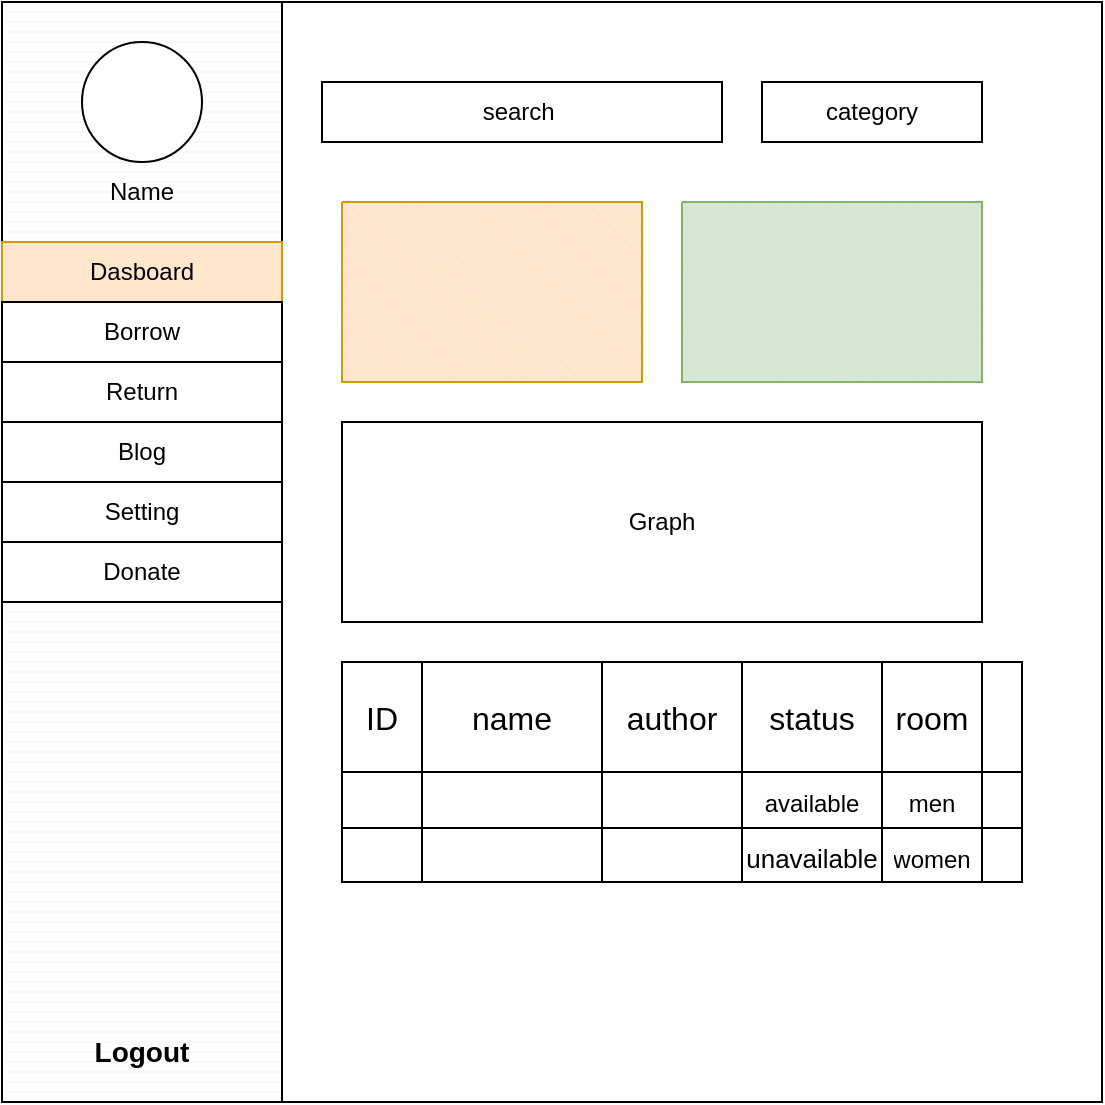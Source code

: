 <mxfile version="23.1.6" type="device">
  <diagram name="Page-1" id="sgOUJW5Z0-Xdx17gPhFr">
    <mxGraphModel dx="724" dy="360" grid="1" gridSize="10" guides="1" tooltips="1" connect="1" arrows="1" fold="1" page="1" pageScale="1" pageWidth="850" pageHeight="1100" math="0" shadow="0">
      <root>
        <mxCell id="0" />
        <mxCell id="1" parent="0" />
        <mxCell id="XtcxbvYK22tCAOQ2OVT7-1" value="" style="whiteSpace=wrap;html=1;aspect=fixed;strokeColor=#000000;" vertex="1" parent="1">
          <mxGeometry x="40" y="60" width="550" height="550" as="geometry" />
        </mxCell>
        <mxCell id="XtcxbvYK22tCAOQ2OVT7-6" value="" style="shape=table;startSize=0;container=1;collapsible=0;childLayout=tableLayout;fontSize=16;gradientColor=none;" vertex="1" parent="1">
          <mxGeometry x="210" y="390" width="200" height="110" as="geometry" />
        </mxCell>
        <mxCell id="XtcxbvYK22tCAOQ2OVT7-7" value="" style="shape=tableRow;horizontal=0;startSize=0;swimlaneHead=0;swimlaneBody=0;strokeColor=inherit;top=0;left=0;bottom=0;right=0;collapsible=0;dropTarget=0;fillColor=none;points=[[0,0.5],[1,0.5]];portConstraint=eastwest;fontSize=16;" vertex="1" parent="XtcxbvYK22tCAOQ2OVT7-6">
          <mxGeometry width="200" height="55" as="geometry" />
        </mxCell>
        <mxCell id="XtcxbvYK22tCAOQ2OVT7-8" value="ID" style="shape=partialRectangle;html=1;whiteSpace=wrap;connectable=0;strokeColor=inherit;overflow=hidden;fillColor=none;top=0;left=0;bottom=0;right=0;pointerEvents=1;fontSize=16;" vertex="1" parent="XtcxbvYK22tCAOQ2OVT7-7">
          <mxGeometry width="40" height="55" as="geometry">
            <mxRectangle width="40" height="55" as="alternateBounds" />
          </mxGeometry>
        </mxCell>
        <mxCell id="XtcxbvYK22tCAOQ2OVT7-9" value="name" style="shape=partialRectangle;html=1;whiteSpace=wrap;connectable=0;strokeColor=inherit;overflow=hidden;fillColor=none;top=0;left=0;bottom=0;right=0;pointerEvents=1;fontSize=16;" vertex="1" parent="XtcxbvYK22tCAOQ2OVT7-7">
          <mxGeometry x="40" width="90" height="55" as="geometry">
            <mxRectangle width="90" height="55" as="alternateBounds" />
          </mxGeometry>
        </mxCell>
        <mxCell id="XtcxbvYK22tCAOQ2OVT7-10" value="author" style="shape=partialRectangle;html=1;whiteSpace=wrap;connectable=0;strokeColor=inherit;overflow=hidden;fillColor=none;top=0;left=0;bottom=0;right=0;pointerEvents=1;fontSize=16;" vertex="1" parent="XtcxbvYK22tCAOQ2OVT7-7">
          <mxGeometry x="130" width="70" height="55" as="geometry">
            <mxRectangle width="70" height="55" as="alternateBounds" />
          </mxGeometry>
        </mxCell>
        <mxCell id="XtcxbvYK22tCAOQ2OVT7-11" value="" style="shape=tableRow;horizontal=0;startSize=0;swimlaneHead=0;swimlaneBody=0;strokeColor=inherit;top=0;left=0;bottom=0;right=0;collapsible=0;dropTarget=0;fillColor=none;points=[[0,0.5],[1,0.5]];portConstraint=eastwest;fontSize=16;" vertex="1" parent="XtcxbvYK22tCAOQ2OVT7-6">
          <mxGeometry y="55" width="200" height="28" as="geometry" />
        </mxCell>
        <mxCell id="XtcxbvYK22tCAOQ2OVT7-12" value="" style="shape=partialRectangle;html=1;whiteSpace=wrap;connectable=0;strokeColor=inherit;overflow=hidden;fillColor=none;top=0;left=0;bottom=0;right=0;pointerEvents=1;fontSize=16;" vertex="1" parent="XtcxbvYK22tCAOQ2OVT7-11">
          <mxGeometry width="40" height="28" as="geometry">
            <mxRectangle width="40" height="28" as="alternateBounds" />
          </mxGeometry>
        </mxCell>
        <mxCell id="XtcxbvYK22tCAOQ2OVT7-13" value="" style="shape=partialRectangle;html=1;whiteSpace=wrap;connectable=0;strokeColor=inherit;overflow=hidden;fillColor=none;top=0;left=0;bottom=0;right=0;pointerEvents=1;fontSize=16;" vertex="1" parent="XtcxbvYK22tCAOQ2OVT7-11">
          <mxGeometry x="40" width="90" height="28" as="geometry">
            <mxRectangle width="90" height="28" as="alternateBounds" />
          </mxGeometry>
        </mxCell>
        <mxCell id="XtcxbvYK22tCAOQ2OVT7-14" value="" style="shape=partialRectangle;html=1;whiteSpace=wrap;connectable=0;strokeColor=inherit;overflow=hidden;fillColor=none;top=0;left=0;bottom=0;right=0;pointerEvents=1;fontSize=16;" vertex="1" parent="XtcxbvYK22tCAOQ2OVT7-11">
          <mxGeometry x="130" width="70" height="28" as="geometry">
            <mxRectangle width="70" height="28" as="alternateBounds" />
          </mxGeometry>
        </mxCell>
        <mxCell id="XtcxbvYK22tCAOQ2OVT7-15" value="" style="shape=tableRow;horizontal=0;startSize=0;swimlaneHead=0;swimlaneBody=0;strokeColor=inherit;top=0;left=0;bottom=0;right=0;collapsible=0;dropTarget=0;fillColor=none;points=[[0,0.5],[1,0.5]];portConstraint=eastwest;fontSize=16;" vertex="1" parent="XtcxbvYK22tCAOQ2OVT7-6">
          <mxGeometry y="83" width="200" height="27" as="geometry" />
        </mxCell>
        <mxCell id="XtcxbvYK22tCAOQ2OVT7-16" value="" style="shape=partialRectangle;html=1;whiteSpace=wrap;connectable=0;strokeColor=inherit;overflow=hidden;fillColor=none;top=0;left=0;bottom=0;right=0;pointerEvents=1;fontSize=16;" vertex="1" parent="XtcxbvYK22tCAOQ2OVT7-15">
          <mxGeometry width="40" height="27" as="geometry">
            <mxRectangle width="40" height="27" as="alternateBounds" />
          </mxGeometry>
        </mxCell>
        <mxCell id="XtcxbvYK22tCAOQ2OVT7-17" value="" style="shape=partialRectangle;html=1;whiteSpace=wrap;connectable=0;strokeColor=inherit;overflow=hidden;fillColor=none;top=0;left=0;bottom=0;right=0;pointerEvents=1;fontSize=16;" vertex="1" parent="XtcxbvYK22tCAOQ2OVT7-15">
          <mxGeometry x="40" width="90" height="27" as="geometry">
            <mxRectangle width="90" height="27" as="alternateBounds" />
          </mxGeometry>
        </mxCell>
        <mxCell id="XtcxbvYK22tCAOQ2OVT7-18" value="" style="shape=partialRectangle;html=1;whiteSpace=wrap;connectable=0;strokeColor=inherit;overflow=hidden;fillColor=none;top=0;left=0;bottom=0;right=0;pointerEvents=1;fontSize=16;" vertex="1" parent="XtcxbvYK22tCAOQ2OVT7-15">
          <mxGeometry x="130" width="70" height="27" as="geometry">
            <mxRectangle width="70" height="27" as="alternateBounds" />
          </mxGeometry>
        </mxCell>
        <mxCell id="XtcxbvYK22tCAOQ2OVT7-19" value="search&amp;nbsp;" style="rounded=0;whiteSpace=wrap;html=1;" vertex="1" parent="1">
          <mxGeometry x="200" y="100" width="200" height="30" as="geometry" />
        </mxCell>
        <mxCell id="XtcxbvYK22tCAOQ2OVT7-21" value="" style="verticalLabelPosition=bottom;verticalAlign=top;html=1;shape=mxgraph.basic.patternFillRect;fillStyle=diagRev;step=5;fillStrokeWidth=0.2;fillStrokeColor=#dddddd;fillColor=#ffe6cc;strokeColor=#d79b00;" vertex="1" parent="1">
          <mxGeometry x="210" y="160" width="150" height="90" as="geometry" />
        </mxCell>
        <mxCell id="XtcxbvYK22tCAOQ2OVT7-23" value="" style="verticalLabelPosition=bottom;verticalAlign=top;html=1;shape=mxgraph.basic.patternFillRect;fillStyle=diagRev;step=5;fillStrokeWidth=0.2;fillStrokeColor=#dddddd;fillColor=#d5e8d4;strokeColor=#82b366;" vertex="1" parent="1">
          <mxGeometry x="380" y="160" width="150" height="90" as="geometry" />
        </mxCell>
        <mxCell id="XtcxbvYK22tCAOQ2OVT7-24" value="" style="verticalLabelPosition=bottom;verticalAlign=top;html=1;shape=mxgraph.basic.patternFillRect;fillStyle=hor;step=5;fillStrokeWidth=0.2;fillStrokeColor=#dddddd;" vertex="1" parent="1">
          <mxGeometry x="40" y="60" width="140" height="550" as="geometry" />
        </mxCell>
        <mxCell id="XtcxbvYK22tCAOQ2OVT7-25" value="category" style="rounded=0;whiteSpace=wrap;html=1;" vertex="1" parent="1">
          <mxGeometry x="420" y="100" width="110" height="30" as="geometry" />
        </mxCell>
        <mxCell id="XtcxbvYK22tCAOQ2OVT7-27" value="Dasboard" style="rounded=0;whiteSpace=wrap;html=1;align=center;fillColor=#ffe6cc;strokeColor=#d79b00;" vertex="1" parent="1">
          <mxGeometry x="40" y="180" width="140" height="30" as="geometry" />
        </mxCell>
        <mxCell id="XtcxbvYK22tCAOQ2OVT7-30" value="Donate" style="rounded=0;whiteSpace=wrap;html=1;align=center;" vertex="1" parent="1">
          <mxGeometry x="40" y="330" width="140" height="30" as="geometry" />
        </mxCell>
        <mxCell id="XtcxbvYK22tCAOQ2OVT7-32" value="Borrow" style="rounded=0;whiteSpace=wrap;html=1;align=center;" vertex="1" parent="1">
          <mxGeometry x="40" y="210" width="140" height="30" as="geometry" />
        </mxCell>
        <mxCell id="XtcxbvYK22tCAOQ2OVT7-33" value="Return" style="rounded=0;whiteSpace=wrap;html=1;align=center;" vertex="1" parent="1">
          <mxGeometry x="40" y="240" width="140" height="30" as="geometry" />
        </mxCell>
        <mxCell id="XtcxbvYK22tCAOQ2OVT7-34" value="Setting" style="rounded=0;whiteSpace=wrap;html=1;align=center;" vertex="1" parent="1">
          <mxGeometry x="40" y="300" width="140" height="30" as="geometry" />
        </mxCell>
        <mxCell id="XtcxbvYK22tCAOQ2OVT7-35" value="&lt;b&gt;&lt;font style=&quot;font-size: 14px;&quot;&gt;Logout&lt;/font&gt;&lt;/b&gt;" style="text;html=1;align=center;verticalAlign=middle;whiteSpace=wrap;rounded=0;" vertex="1" parent="1">
          <mxGeometry x="80" y="570" width="60" height="30" as="geometry" />
        </mxCell>
        <mxCell id="XtcxbvYK22tCAOQ2OVT7-36" value="" style="ellipse;whiteSpace=wrap;html=1;aspect=fixed;" vertex="1" parent="1">
          <mxGeometry x="80" y="80" width="60" height="60" as="geometry" />
        </mxCell>
        <mxCell id="XtcxbvYK22tCAOQ2OVT7-37" value="Blog" style="rounded=0;whiteSpace=wrap;html=1;align=center;" vertex="1" parent="1">
          <mxGeometry x="40" y="270" width="140" height="30" as="geometry" />
        </mxCell>
        <mxCell id="XtcxbvYK22tCAOQ2OVT7-38" value="Name" style="text;html=1;align=center;verticalAlign=middle;whiteSpace=wrap;rounded=0;" vertex="1" parent="1">
          <mxGeometry x="80" y="140" width="60" height="30" as="geometry" />
        </mxCell>
        <mxCell id="XtcxbvYK22tCAOQ2OVT7-39" value="Graph" style="rounded=0;whiteSpace=wrap;html=1;" vertex="1" parent="1">
          <mxGeometry x="210" y="270" width="320" height="100" as="geometry" />
        </mxCell>
        <mxCell id="XtcxbvYK22tCAOQ2OVT7-42" value="" style="shape=table;startSize=0;container=1;collapsible=0;childLayout=tableLayout;fontSize=16;gradientColor=none;" vertex="1" parent="1">
          <mxGeometry x="410" y="390" width="140" height="110" as="geometry" />
        </mxCell>
        <mxCell id="XtcxbvYK22tCAOQ2OVT7-43" value="" style="shape=tableRow;horizontal=0;startSize=0;swimlaneHead=0;swimlaneBody=0;strokeColor=inherit;top=0;left=0;bottom=0;right=0;collapsible=0;dropTarget=0;fillColor=none;points=[[0,0.5],[1,0.5]];portConstraint=eastwest;fontSize=16;" vertex="1" parent="XtcxbvYK22tCAOQ2OVT7-42">
          <mxGeometry width="140" height="55" as="geometry" />
        </mxCell>
        <mxCell id="XtcxbvYK22tCAOQ2OVT7-44" value="status" style="shape=partialRectangle;html=1;whiteSpace=wrap;connectable=0;strokeColor=inherit;overflow=hidden;fillColor=none;top=0;left=0;bottom=0;right=0;pointerEvents=1;fontSize=16;" vertex="1" parent="XtcxbvYK22tCAOQ2OVT7-43">
          <mxGeometry width="70" height="55" as="geometry">
            <mxRectangle width="70" height="55" as="alternateBounds" />
          </mxGeometry>
        </mxCell>
        <mxCell id="XtcxbvYK22tCAOQ2OVT7-45" value="room" style="shape=partialRectangle;html=1;whiteSpace=wrap;connectable=0;strokeColor=inherit;overflow=hidden;fillColor=none;top=0;left=0;bottom=0;right=0;pointerEvents=1;fontSize=16;" vertex="1" parent="XtcxbvYK22tCAOQ2OVT7-43">
          <mxGeometry x="70" width="50" height="55" as="geometry">
            <mxRectangle width="50" height="55" as="alternateBounds" />
          </mxGeometry>
        </mxCell>
        <mxCell id="XtcxbvYK22tCAOQ2OVT7-46" value="" style="shape=partialRectangle;html=1;whiteSpace=wrap;connectable=0;strokeColor=inherit;overflow=hidden;fillColor=none;top=0;left=0;bottom=0;right=0;pointerEvents=1;fontSize=16;" vertex="1" parent="XtcxbvYK22tCAOQ2OVT7-43">
          <mxGeometry x="120" width="20" height="55" as="geometry">
            <mxRectangle width="20" height="55" as="alternateBounds" />
          </mxGeometry>
        </mxCell>
        <mxCell id="XtcxbvYK22tCAOQ2OVT7-47" value="" style="shape=tableRow;horizontal=0;startSize=0;swimlaneHead=0;swimlaneBody=0;strokeColor=inherit;top=0;left=0;bottom=0;right=0;collapsible=0;dropTarget=0;fillColor=none;points=[[0,0.5],[1,0.5]];portConstraint=eastwest;fontSize=16;" vertex="1" parent="XtcxbvYK22tCAOQ2OVT7-42">
          <mxGeometry y="55" width="140" height="28" as="geometry" />
        </mxCell>
        <mxCell id="XtcxbvYK22tCAOQ2OVT7-48" value="&lt;font style=&quot;font-size: 12px;&quot;&gt;available&lt;/font&gt;" style="shape=partialRectangle;html=1;whiteSpace=wrap;connectable=0;strokeColor=inherit;overflow=hidden;fillColor=none;top=0;left=0;bottom=0;right=0;pointerEvents=1;fontSize=16;" vertex="1" parent="XtcxbvYK22tCAOQ2OVT7-47">
          <mxGeometry width="70" height="28" as="geometry">
            <mxRectangle width="70" height="28" as="alternateBounds" />
          </mxGeometry>
        </mxCell>
        <mxCell id="XtcxbvYK22tCAOQ2OVT7-49" value="&lt;font style=&quot;font-size: 12px;&quot;&gt;men&lt;/font&gt;" style="shape=partialRectangle;html=1;whiteSpace=wrap;connectable=0;strokeColor=inherit;overflow=hidden;fillColor=none;top=0;left=0;bottom=0;right=0;pointerEvents=1;fontSize=16;" vertex="1" parent="XtcxbvYK22tCAOQ2OVT7-47">
          <mxGeometry x="70" width="50" height="28" as="geometry">
            <mxRectangle width="50" height="28" as="alternateBounds" />
          </mxGeometry>
        </mxCell>
        <mxCell id="XtcxbvYK22tCAOQ2OVT7-50" value="" style="shape=partialRectangle;html=1;whiteSpace=wrap;connectable=0;strokeColor=inherit;overflow=hidden;fillColor=none;top=0;left=0;bottom=0;right=0;pointerEvents=1;fontSize=16;" vertex="1" parent="XtcxbvYK22tCAOQ2OVT7-47">
          <mxGeometry x="120" width="20" height="28" as="geometry">
            <mxRectangle width="20" height="28" as="alternateBounds" />
          </mxGeometry>
        </mxCell>
        <mxCell id="XtcxbvYK22tCAOQ2OVT7-51" value="" style="shape=tableRow;horizontal=0;startSize=0;swimlaneHead=0;swimlaneBody=0;strokeColor=inherit;top=0;left=0;bottom=0;right=0;collapsible=0;dropTarget=0;fillColor=none;points=[[0,0.5],[1,0.5]];portConstraint=eastwest;fontSize=16;" vertex="1" parent="XtcxbvYK22tCAOQ2OVT7-42">
          <mxGeometry y="83" width="140" height="27" as="geometry" />
        </mxCell>
        <mxCell id="XtcxbvYK22tCAOQ2OVT7-52" value="&lt;font style=&quot;font-size: 13px;&quot;&gt;unavailable&lt;/font&gt;" style="shape=partialRectangle;html=1;whiteSpace=wrap;connectable=0;strokeColor=inherit;overflow=hidden;fillColor=none;top=0;left=0;bottom=0;right=0;pointerEvents=1;fontSize=16;" vertex="1" parent="XtcxbvYK22tCAOQ2OVT7-51">
          <mxGeometry width="70" height="27" as="geometry">
            <mxRectangle width="70" height="27" as="alternateBounds" />
          </mxGeometry>
        </mxCell>
        <mxCell id="XtcxbvYK22tCAOQ2OVT7-53" value="&lt;font style=&quot;font-size: 12px;&quot;&gt;women&lt;/font&gt;" style="shape=partialRectangle;html=1;whiteSpace=wrap;connectable=0;strokeColor=inherit;overflow=hidden;fillColor=none;top=0;left=0;bottom=0;right=0;pointerEvents=1;fontSize=16;" vertex="1" parent="XtcxbvYK22tCAOQ2OVT7-51">
          <mxGeometry x="70" width="50" height="27" as="geometry">
            <mxRectangle width="50" height="27" as="alternateBounds" />
          </mxGeometry>
        </mxCell>
        <mxCell id="XtcxbvYK22tCAOQ2OVT7-54" value="" style="shape=partialRectangle;html=1;whiteSpace=wrap;connectable=0;strokeColor=inherit;overflow=hidden;fillColor=none;top=0;left=0;bottom=0;right=0;pointerEvents=1;fontSize=16;" vertex="1" parent="XtcxbvYK22tCAOQ2OVT7-51">
          <mxGeometry x="120" width="20" height="27" as="geometry">
            <mxRectangle width="20" height="27" as="alternateBounds" />
          </mxGeometry>
        </mxCell>
      </root>
    </mxGraphModel>
  </diagram>
</mxfile>
